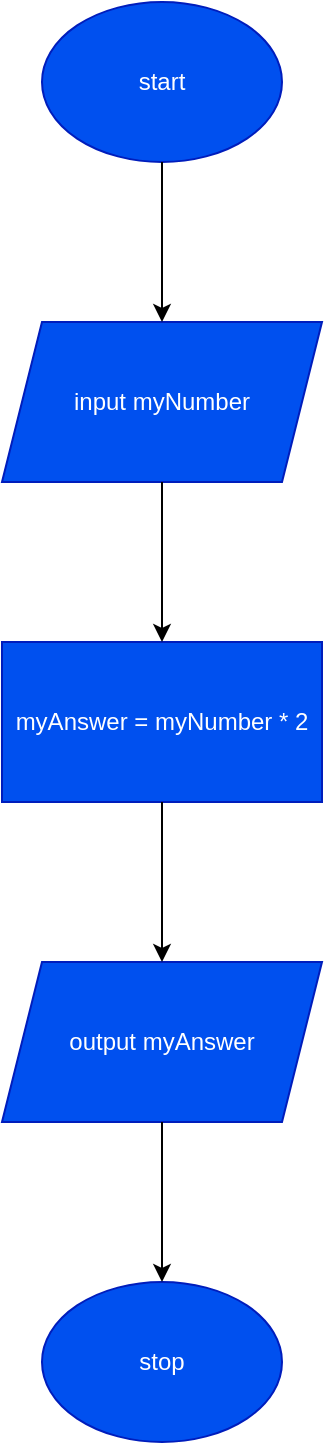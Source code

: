 <mxfile version="24.7.7">
  <diagram id="C5RBs43oDa-KdzZeNtuy" name="Page-1">
    <mxGraphModel dx="1235" dy="727" grid="1" gridSize="10" guides="1" tooltips="1" connect="1" arrows="1" fold="1" page="1" pageScale="1" pageWidth="827" pageHeight="1169" math="0" shadow="0">
      <root>
        <mxCell id="WIyWlLk6GJQsqaUBKTNV-0" />
        <mxCell id="WIyWlLk6GJQsqaUBKTNV-1" parent="WIyWlLk6GJQsqaUBKTNV-0" />
        <mxCell id="t_VmLVwNkYULtIw8AEBV-0" value="start" style="ellipse;whiteSpace=wrap;html=1;fillColor=#0050ef;strokeColor=#001DBC;fontColor=#ffffff;fillStyle=auto;strokeWidth=1;" vertex="1" parent="WIyWlLk6GJQsqaUBKTNV-1">
          <mxGeometry x="354" y="100" width="120" height="80" as="geometry" />
        </mxCell>
        <mxCell id="t_VmLVwNkYULtIw8AEBV-1" value="input myNumber" style="shape=parallelogram;perimeter=parallelogramPerimeter;whiteSpace=wrap;html=1;fixedSize=1;fillColor=#0050ef;fontColor=#ffffff;strokeColor=#001DBC;" vertex="1" parent="WIyWlLk6GJQsqaUBKTNV-1">
          <mxGeometry x="334" y="260" width="160" height="80" as="geometry" />
        </mxCell>
        <mxCell id="t_VmLVwNkYULtIw8AEBV-2" value="" style="edgeStyle=orthogonalEdgeStyle;rounded=0;orthogonalLoop=1;jettySize=auto;html=1;" edge="1" parent="WIyWlLk6GJQsqaUBKTNV-1" source="t_VmLVwNkYULtIw8AEBV-0" target="t_VmLVwNkYULtIw8AEBV-1">
          <mxGeometry relative="1" as="geometry" />
        </mxCell>
        <mxCell id="t_VmLVwNkYULtIw8AEBV-3" value="myAnswer = myNumber * 2" style="rounded=0;whiteSpace=wrap;html=1;fillColor=#0050ef;fontColor=#ffffff;strokeColor=#001DBC;" vertex="1" parent="WIyWlLk6GJQsqaUBKTNV-1">
          <mxGeometry x="334" y="420" width="160" height="80" as="geometry" />
        </mxCell>
        <mxCell id="t_VmLVwNkYULtIw8AEBV-4" value="" style="edgeStyle=orthogonalEdgeStyle;rounded=0;orthogonalLoop=1;jettySize=auto;html=1;" edge="1" parent="WIyWlLk6GJQsqaUBKTNV-1" source="t_VmLVwNkYULtIw8AEBV-1" target="t_VmLVwNkYULtIw8AEBV-3">
          <mxGeometry relative="1" as="geometry" />
        </mxCell>
        <mxCell id="t_VmLVwNkYULtIw8AEBV-5" value="output myAnswer" style="shape=parallelogram;perimeter=parallelogramPerimeter;whiteSpace=wrap;html=1;fixedSize=1;fillColor=#0050ef;fontColor=#ffffff;strokeColor=#001DBC;" vertex="1" parent="WIyWlLk6GJQsqaUBKTNV-1">
          <mxGeometry x="334" y="580" width="160" height="80" as="geometry" />
        </mxCell>
        <mxCell id="t_VmLVwNkYULtIw8AEBV-6" value="" style="edgeStyle=orthogonalEdgeStyle;rounded=0;orthogonalLoop=1;jettySize=auto;html=1;" edge="1" parent="WIyWlLk6GJQsqaUBKTNV-1" source="t_VmLVwNkYULtIw8AEBV-3" target="t_VmLVwNkYULtIw8AEBV-5">
          <mxGeometry relative="1" as="geometry" />
        </mxCell>
        <mxCell id="t_VmLVwNkYULtIw8AEBV-7" value="stop" style="ellipse;whiteSpace=wrap;html=1;fillColor=#0050ef;fontColor=#ffffff;strokeColor=#001DBC;" vertex="1" parent="WIyWlLk6GJQsqaUBKTNV-1">
          <mxGeometry x="354" y="740" width="120" height="80" as="geometry" />
        </mxCell>
        <mxCell id="t_VmLVwNkYULtIw8AEBV-8" value="" style="edgeStyle=orthogonalEdgeStyle;rounded=0;orthogonalLoop=1;jettySize=auto;html=1;" edge="1" parent="WIyWlLk6GJQsqaUBKTNV-1" source="t_VmLVwNkYULtIw8AEBV-5" target="t_VmLVwNkYULtIw8AEBV-7">
          <mxGeometry relative="1" as="geometry" />
        </mxCell>
      </root>
    </mxGraphModel>
  </diagram>
</mxfile>
